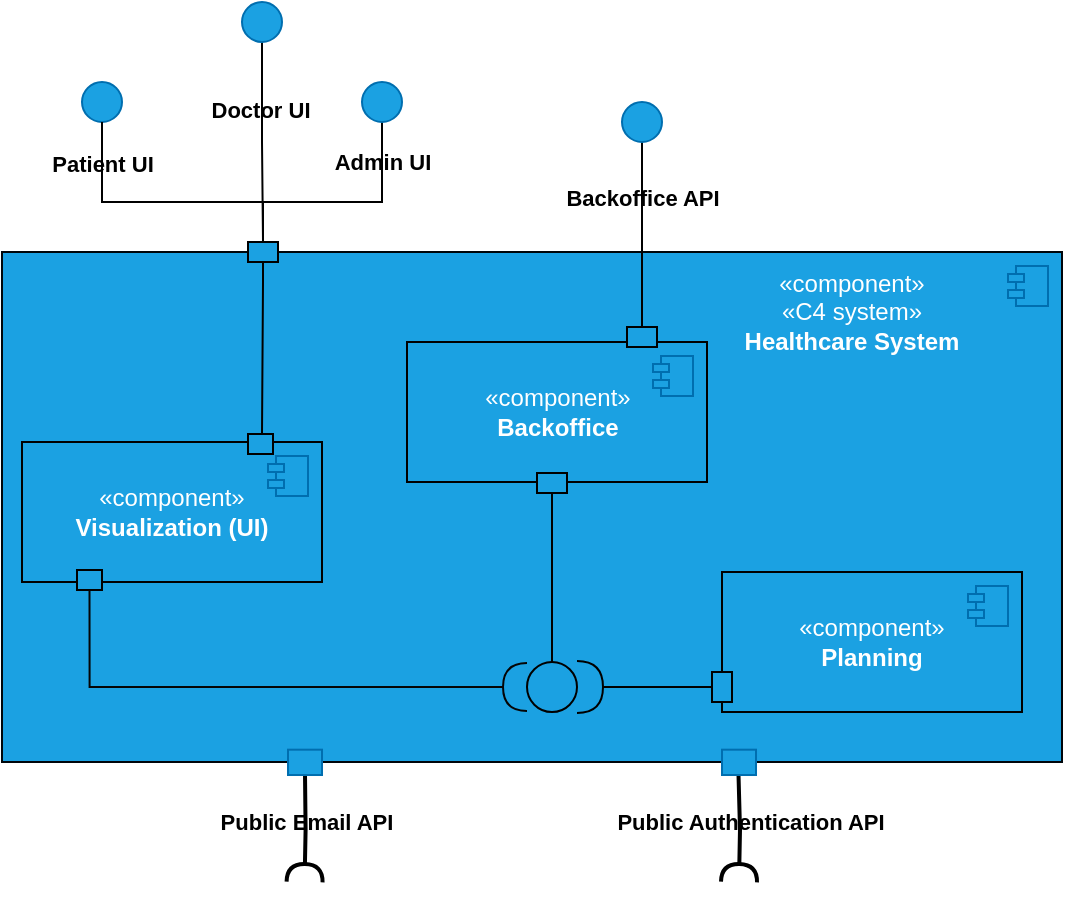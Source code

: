 <mxfile version="24.7.17">
  <diagram name="Page-1" id="5f0bae14-7c28-e335-631c-24af17079c00">
    <mxGraphModel dx="414" dy="242" grid="1" gridSize="10" guides="1" tooltips="1" connect="1" arrows="1" fold="1" page="1" pageScale="1" pageWidth="1100" pageHeight="850" background="none" math="0" shadow="0">
      <root>
        <mxCell id="0" />
        <mxCell id="1" parent="0" />
        <mxCell id="5ntWk99BVRicgcjImMjZ-29" value="" style="html=1;dropTarget=0;whiteSpace=wrap;fillColor=#1ba1e2;fontColor=#ffffff;strokeColor=#00060A;" parent="1" vertex="1">
          <mxGeometry x="40" y="125" width="530" height="255" as="geometry" />
        </mxCell>
        <mxCell id="5ntWk99BVRicgcjImMjZ-30" value="" style="shape=module;jettyWidth=8;jettyHeight=4;fillColor=#1ba1e2;fontColor=#ffffff;strokeColor=#006EAF;" parent="5ntWk99BVRicgcjImMjZ-29" vertex="1">
          <mxGeometry x="1" width="20" height="20" relative="1" as="geometry">
            <mxPoint x="-27" y="7" as="offset" />
          </mxGeometry>
        </mxCell>
        <mxCell id="5ntWk99BVRicgcjImMjZ-34" value="" style="group" parent="1" vertex="1" connectable="0">
          <mxGeometry x="400" y="275" width="150" height="80" as="geometry" />
        </mxCell>
        <mxCell id="5ntWk99BVRicgcjImMjZ-31" value="«component»&lt;br&gt;&lt;b&gt;Planning&lt;/b&gt;" style="html=1;dropTarget=0;whiteSpace=wrap;fillColor=#1ba1e2;fontColor=#ffffff;strokeColor=#000000;" parent="5ntWk99BVRicgcjImMjZ-34" vertex="1">
          <mxGeometry y="10" width="150" height="70" as="geometry" />
        </mxCell>
        <mxCell id="5ntWk99BVRicgcjImMjZ-32" value="" style="shape=module;jettyWidth=8;jettyHeight=4;fillColor=#1ba1e2;fontColor=#ffffff;strokeColor=#006EAF;" parent="5ntWk99BVRicgcjImMjZ-31" vertex="1">
          <mxGeometry x="1" width="20" height="20" relative="1" as="geometry">
            <mxPoint x="-27" y="7" as="offset" />
          </mxGeometry>
        </mxCell>
        <mxCell id="5ntWk99BVRicgcjImMjZ-33" value="" style="rounded=0;whiteSpace=wrap;html=1;fillColor=#1ba1e2;fontColor=#ffffff;strokeColor=#000000;" parent="5ntWk99BVRicgcjImMjZ-34" vertex="1">
          <mxGeometry x="-5" y="60" width="10" height="15" as="geometry" />
        </mxCell>
        <mxCell id="5ntWk99BVRicgcjImMjZ-59" value="&lt;span style=&quot;color: rgb(255, 255, 255);&quot;&gt;«component»&lt;/span&gt;&lt;br style=&quot;color: rgb(255, 255, 255);&quot;&gt;&lt;span style=&quot;color: rgb(255, 255, 255);&quot;&gt;«C4 system»&lt;/span&gt;&lt;br style=&quot;color: rgb(255, 255, 255);&quot;&gt;&lt;b style=&quot;color: rgb(255, 255, 255);&quot;&gt;Healthcare System&lt;/b&gt;" style="text;html=1;align=center;verticalAlign=middle;whiteSpace=wrap;rounded=0;" parent="1" vertex="1">
          <mxGeometry x="390" y="130" width="150" height="50" as="geometry" />
        </mxCell>
        <mxCell id="aWajuIK19yeN8hbnkcbw-7" value="" style="group" parent="1" vertex="1" connectable="0">
          <mxGeometry x="242.5" y="160" width="157.5" height="80" as="geometry" />
        </mxCell>
        <mxCell id="5ntWk99BVRicgcjImMjZ-42" value="" style="group" parent="aWajuIK19yeN8hbnkcbw-7" vertex="1" connectable="0">
          <mxGeometry width="157.5" height="80" as="geometry" />
        </mxCell>
        <mxCell id="5ntWk99BVRicgcjImMjZ-43" value="«component»&lt;br&gt;&lt;b&gt;Backoffice&lt;/b&gt;" style="html=1;dropTarget=0;whiteSpace=wrap;fillColor=#1ba1e2;fontColor=#ffffff;strokeColor=#000000;" parent="5ntWk99BVRicgcjImMjZ-42" vertex="1">
          <mxGeometry y="10" width="150" height="70" as="geometry" />
        </mxCell>
        <mxCell id="5ntWk99BVRicgcjImMjZ-44" value="" style="shape=module;jettyWidth=8;jettyHeight=4;fillColor=#1ba1e2;fontColor=#ffffff;strokeColor=#006EAF;" parent="5ntWk99BVRicgcjImMjZ-43" vertex="1">
          <mxGeometry x="1" width="20" height="20" relative="1" as="geometry">
            <mxPoint x="-27" y="7" as="offset" />
          </mxGeometry>
        </mxCell>
        <mxCell id="MUdgfgchrhalaana_HS_-20" value="" style="rounded=0;whiteSpace=wrap;html=1;fillColor=#1ba1e2;fontColor=#ffffff;strokeColor=#000000;rotation=90;" parent="5ntWk99BVRicgcjImMjZ-42" vertex="1">
          <mxGeometry x="112.5" width="10" height="15" as="geometry" />
        </mxCell>
        <mxCell id="aWajuIK19yeN8hbnkcbw-20" value="" style="ellipse;whiteSpace=wrap;html=1;align=center;aspect=fixed;fillColor=none;strokeColor=none;resizable=0;perimeter=centerPerimeter;rotatable=0;allowArrows=0;points=[];outlineConnect=1;" parent="1" vertex="1">
          <mxGeometry x="400" y="350" width="10" height="10" as="geometry" />
        </mxCell>
        <mxCell id="aWajuIK19yeN8hbnkcbw-23" value="" style="rounded=0;orthogonalLoop=1;jettySize=auto;html=1;endArrow=halfCircle;endFill=0;endSize=11;strokeWidth=1;sketch=0;fontSize=12;curved=1;entryX=1;entryY=0.5;entryDx=0;entryDy=0;strokeColor=#000000;startSize=6;targetPerimeterSpacing=8;sourcePerimeterSpacing=0;exitX=0;exitY=0.5;exitDx=0;exitDy=0;" parent="1" source="5ntWk99BVRicgcjImMjZ-33" target="aWajuIK19yeN8hbnkcbw-16" edge="1">
          <mxGeometry relative="1" as="geometry">
            <mxPoint x="400" y="432.79" as="sourcePoint" />
            <mxPoint x="384.999" y="367.209" as="targetPoint" />
          </mxGeometry>
        </mxCell>
        <mxCell id="aWajuIK19yeN8hbnkcbw-24" value="" style="ellipse;whiteSpace=wrap;html=1;align=center;aspect=fixed;fillColor=none;strokeColor=none;resizable=0;perimeter=centerPerimeter;rotatable=0;allowArrows=0;points=[];outlineConnect=1;" parent="1" vertex="1">
          <mxGeometry x="430" y="370" width="10" height="10" as="geometry" />
        </mxCell>
        <mxCell id="MUdgfgchrhalaana_HS_-1" style="edgeStyle=orthogonalEdgeStyle;rounded=0;orthogonalLoop=1;jettySize=auto;html=1;entryX=0.5;entryY=0;entryDx=0;entryDy=0;endArrow=none;endFill=0;strokeColor=#000000;" parent="1" source="MUdgfgchrhalaana_HS_-3" target="MUdgfgchrhalaana_HS_-7" edge="1">
          <mxGeometry relative="1" as="geometry" />
        </mxCell>
        <mxCell id="MUdgfgchrhalaana_HS_-2" value="Doctor UI" style="edgeLabel;html=1;align=center;verticalAlign=middle;resizable=0;points=[];labelBackgroundColor=none;fontStyle=1" parent="MUdgfgchrhalaana_HS_-1" vertex="1" connectable="0">
          <mxGeometry x="-0.329" y="-1" relative="1" as="geometry">
            <mxPoint as="offset" />
          </mxGeometry>
        </mxCell>
        <mxCell id="MUdgfgchrhalaana_HS_-3" value="" style="ellipse;whiteSpace=wrap;html=1;fillColor=#1ba1e2;fontColor=#ffffff;strokeColor=#006EAF;" parent="1" vertex="1">
          <mxGeometry x="160" width="20" height="20" as="geometry" />
        </mxCell>
        <mxCell id="MUdgfgchrhalaana_HS_-4" value="" style="ellipse;whiteSpace=wrap;html=1;fillColor=#1ba1e2;fontColor=#ffffff;strokeColor=#006EAF;" parent="1" vertex="1">
          <mxGeometry x="80" y="40" width="20" height="20" as="geometry" />
        </mxCell>
        <mxCell id="MUdgfgchrhalaana_HS_-5" style="edgeStyle=orthogonalEdgeStyle;rounded=0;orthogonalLoop=1;jettySize=auto;html=1;exitX=0.5;exitY=0;exitDx=0;exitDy=0;entryX=0.5;entryY=1;entryDx=0;entryDy=0;endArrow=none;endFill=0;strokeColor=#000000;" parent="1" source="MUdgfgchrhalaana_HS_-7" target="MUdgfgchrhalaana_HS_-4" edge="1">
          <mxGeometry relative="1" as="geometry">
            <mxPoint x="120" y="80" as="targetPoint" />
            <mxPoint x="165" y="110" as="sourcePoint" />
            <Array as="points">
              <mxPoint x="170" y="100" />
              <mxPoint x="90" y="100" />
            </Array>
          </mxGeometry>
        </mxCell>
        <mxCell id="MUdgfgchrhalaana_HS_-6" value="Patient UI" style="edgeLabel;html=1;align=center;verticalAlign=middle;resizable=0;points=[];labelBackgroundColor=none;fontStyle=1" parent="MUdgfgchrhalaana_HS_-5" vertex="1" connectable="0">
          <mxGeometry x="0.807" y="1" relative="1" as="geometry">
            <mxPoint x="1" y="7" as="offset" />
          </mxGeometry>
        </mxCell>
        <mxCell id="MUdgfgchrhalaana_HS_-22" style="edgeStyle=orthogonalEdgeStyle;rounded=0;orthogonalLoop=1;jettySize=auto;html=1;exitX=0.5;exitY=1;exitDx=0;exitDy=0;entryX=0.5;entryY=0;entryDx=0;entryDy=0;strokeColor=#000000;endArrow=none;endFill=0;" parent="1" source="MUdgfgchrhalaana_HS_-7" target="MUdgfgchrhalaana_HS_-21" edge="1">
          <mxGeometry relative="1" as="geometry">
            <Array as="points">
              <mxPoint x="171" y="140" />
              <mxPoint x="170" y="140" />
              <mxPoint x="170" y="216" />
            </Array>
          </mxGeometry>
        </mxCell>
        <mxCell id="MUdgfgchrhalaana_HS_-7" value="" style="rounded=0;whiteSpace=wrap;html=1;fillColor=#1ba1e2;fontColor=#ffffff;strokeColor=#000000;" parent="1" vertex="1">
          <mxGeometry x="163" y="120" width="15" height="10" as="geometry" />
        </mxCell>
        <mxCell id="MUdgfgchrhalaana_HS_-8" style="edgeStyle=orthogonalEdgeStyle;rounded=0;orthogonalLoop=1;jettySize=auto;html=1;entryX=0.5;entryY=0;entryDx=0;entryDy=0;endArrow=none;endFill=0;strokeColor=#000000;" parent="1" source="MUdgfgchrhalaana_HS_-10" target="MUdgfgchrhalaana_HS_-7" edge="1">
          <mxGeometry relative="1" as="geometry">
            <Array as="points">
              <mxPoint x="230" y="100" />
              <mxPoint x="170" y="100" />
            </Array>
          </mxGeometry>
        </mxCell>
        <mxCell id="MUdgfgchrhalaana_HS_-9" value="Admin UI" style="edgeLabel;html=1;align=center;verticalAlign=middle;resizable=0;points=[];labelBackgroundColor=none;fontStyle=1" parent="MUdgfgchrhalaana_HS_-8" vertex="1" connectable="0">
          <mxGeometry x="-0.786" relative="1" as="geometry">
            <mxPoint y="7" as="offset" />
          </mxGeometry>
        </mxCell>
        <mxCell id="MUdgfgchrhalaana_HS_-10" value="" style="ellipse;whiteSpace=wrap;html=1;fillColor=#1ba1e2;fontColor=#ffffff;strokeColor=#006EAF;" parent="1" vertex="1">
          <mxGeometry x="220" y="40" width="20" height="20" as="geometry" />
        </mxCell>
        <mxCell id="MUdgfgchrhalaana_HS_-15" value="" style="group" parent="1" vertex="1" connectable="0">
          <mxGeometry x="50" y="220" width="150" height="80" as="geometry" />
        </mxCell>
        <mxCell id="MUdgfgchrhalaana_HS_-12" value="«component»&lt;br&gt;&lt;b&gt;Visualization (UI)&lt;/b&gt;" style="html=1;dropTarget=0;whiteSpace=wrap;fillColor=#1ba1e2;fontColor=#ffffff;strokeColor=#000000;" parent="MUdgfgchrhalaana_HS_-15" vertex="1">
          <mxGeometry width="150" height="70" as="geometry" />
        </mxCell>
        <mxCell id="MUdgfgchrhalaana_HS_-13" value="" style="shape=module;jettyWidth=8;jettyHeight=4;fillColor=#1ba1e2;fontColor=#ffffff;strokeColor=#006EAF;" parent="MUdgfgchrhalaana_HS_-12" vertex="1">
          <mxGeometry x="1" width="20" height="20" relative="1" as="geometry">
            <mxPoint x="-27" y="7" as="offset" />
          </mxGeometry>
        </mxCell>
        <mxCell id="MUdgfgchrhalaana_HS_-14" value="" style="rounded=0;whiteSpace=wrap;html=1;fillColor=#1ba1e2;fontColor=#ffffff;strokeColor=#000000;" parent="MUdgfgchrhalaana_HS_-15" vertex="1">
          <mxGeometry x="27.5" y="64" width="12.5" height="10" as="geometry" />
        </mxCell>
        <mxCell id="MUdgfgchrhalaana_HS_-25" value="" style="ellipse;whiteSpace=wrap;html=1;align=center;aspect=fixed;fillColor=none;strokeColor=none;resizable=0;perimeter=centerPerimeter;rotatable=0;allowArrows=0;points=[];outlineConnect=1;" parent="1" vertex="1">
          <mxGeometry x="375" y="80" width="10" height="10" as="geometry" />
        </mxCell>
        <mxCell id="MUdgfgchrhalaana_HS_-28" style="edgeStyle=orthogonalEdgeStyle;rounded=0;orthogonalLoop=1;jettySize=auto;html=1;exitX=0.5;exitY=1;exitDx=0;exitDy=0;entryX=0;entryY=0.5;entryDx=0;entryDy=0;endArrow=none;endFill=0;strokeColor=#000000;" parent="1" source="MUdgfgchrhalaana_HS_-26" target="MUdgfgchrhalaana_HS_-20" edge="1">
          <mxGeometry relative="1" as="geometry">
            <Array as="points">
              <mxPoint x="360" y="70" />
            </Array>
          </mxGeometry>
        </mxCell>
        <mxCell id="MUdgfgchrhalaana_HS_-29" value="&lt;b&gt;Backoffice API&lt;/b&gt;" style="edgeLabel;html=1;align=center;verticalAlign=middle;resizable=0;points=[];labelBackgroundColor=none;" parent="MUdgfgchrhalaana_HS_-28" vertex="1" connectable="0">
          <mxGeometry x="-0.89" relative="1" as="geometry">
            <mxPoint y="23" as="offset" />
          </mxGeometry>
        </mxCell>
        <mxCell id="MUdgfgchrhalaana_HS_-26" value="" style="ellipse;whiteSpace=wrap;html=1;fillColor=#1ba1e2;fontColor=#ffffff;strokeColor=#006EAF;" parent="1" vertex="1">
          <mxGeometry x="350" y="50" width="20" height="20" as="geometry" />
        </mxCell>
        <mxCell id="aWajuIK19yeN8hbnkcbw-16" value="" style="ellipse;whiteSpace=wrap;html=1;aspect=fixed;fillColor=#1ba1e2;fontColor=#ffffff;strokeColor=#000000;" parent="1" vertex="1">
          <mxGeometry x="302.5" y="330" width="25" height="25" as="geometry" />
        </mxCell>
        <mxCell id="MUdgfgchrhalaana_HS_-33" style="edgeStyle=orthogonalEdgeStyle;rounded=0;orthogonalLoop=1;jettySize=auto;html=1;exitX=0.5;exitY=1;exitDx=0;exitDy=0;entryX=0;entryY=0.5;entryDx=0;entryDy=0;strokeColor=#050505;endArrow=halfCircle;endFill=0;endSize=10;startSize=6;" parent="1" source="MUdgfgchrhalaana_HS_-14" target="aWajuIK19yeN8hbnkcbw-16" edge="1">
          <mxGeometry relative="1" as="geometry" />
        </mxCell>
        <mxCell id="MUdgfgchrhalaana_HS_-21" value="" style="rounded=0;whiteSpace=wrap;html=1;fillColor=#1ba1e2;fontColor=#ffffff;strokeColor=#000000;" parent="1" vertex="1">
          <mxGeometry x="163" y="216" width="12.5" height="10" as="geometry" />
        </mxCell>
        <mxCell id="pQdZ2BJoLrBctTJRSlxI-9" style="edgeStyle=orthogonalEdgeStyle;rounded=0;orthogonalLoop=1;jettySize=auto;html=1;exitX=1;exitY=0.5;exitDx=0;exitDy=0;entryX=0.5;entryY=0;entryDx=0;entryDy=0;endArrow=none;endFill=0;strokeColor=#000000;" parent="1" source="MUdgfgchrhalaana_HS_-27" target="aWajuIK19yeN8hbnkcbw-16" edge="1">
          <mxGeometry relative="1" as="geometry" />
        </mxCell>
        <mxCell id="MUdgfgchrhalaana_HS_-27" value="" style="rounded=0;whiteSpace=wrap;html=1;fillColor=#1ba1e2;fontColor=#ffffff;strokeColor=#000000;rotation=90;" parent="1" vertex="1">
          <mxGeometry x="310" y="233" width="10" height="15" as="geometry" />
        </mxCell>
        <mxCell id="pQdZ2BJoLrBctTJRSlxI-11" value="" style="group;strokeWidth=2;" parent="1" vertex="1" connectable="0">
          <mxGeometry x="400.005" y="373.843" width="17" height="66.157" as="geometry" />
        </mxCell>
        <mxCell id="pQdZ2BJoLrBctTJRSlxI-2" value="" style="edgeStyle=orthogonalEdgeStyle;rounded=0;orthogonalLoop=1;jettySize=auto;html=1;entryX=0.5;entryY=0;entryDx=0;entryDy=0;endArrow=none;endFill=0;fontColor=#000000;strokeColor=#000000;startArrow=halfCircle;startFill=0;endSize=6;strokeWidth=2;" parent="pQdZ2BJoLrBctTJRSlxI-11" edge="1">
          <mxGeometry relative="1" as="geometry">
            <mxPoint x="8.495" y="66.157" as="sourcePoint" />
            <mxPoint x="8.25" y="12.667" as="targetPoint" />
          </mxGeometry>
        </mxCell>
        <mxCell id="pQdZ2BJoLrBctTJRSlxI-3" value="Public Authentication API" style="edgeLabel;html=1;align=center;verticalAlign=middle;resizable=0;points=[];labelBackgroundColor=none;fontStyle=1" parent="pQdZ2BJoLrBctTJRSlxI-2" vertex="1" connectable="0">
          <mxGeometry x="-0.093" y="-1" relative="1" as="geometry">
            <mxPoint x="4" y="-6" as="offset" />
          </mxGeometry>
        </mxCell>
        <mxCell id="pQdZ2BJoLrBctTJRSlxI-10" value="" style="rounded=0;whiteSpace=wrap;html=1;fillColor=#1ba1e2;fontColor=#ffffff;strokeColor=#006EAF;rotation=-180;" parent="pQdZ2BJoLrBctTJRSlxI-11" vertex="1">
          <mxGeometry y="5.684e-14" width="17" height="12.667" as="geometry" />
        </mxCell>
        <mxCell id="pQdZ2BJoLrBctTJRSlxI-12" value="" style="group;strokeWidth=2;" parent="1" vertex="1" connectable="0">
          <mxGeometry x="183.005" y="373.843" width="17" height="66.157" as="geometry" />
        </mxCell>
        <mxCell id="pQdZ2BJoLrBctTJRSlxI-6" value="" style="edgeStyle=orthogonalEdgeStyle;rounded=0;orthogonalLoop=1;jettySize=auto;html=1;entryX=0.5;entryY=0;entryDx=0;entryDy=0;endArrow=none;endFill=0;fontColor=#000000;strokeColor=#000000;startArrow=halfCircle;startFill=0;strokeWidth=2;endSize=6;jumpSize=6;" parent="pQdZ2BJoLrBctTJRSlxI-12" edge="1">
          <mxGeometry relative="1" as="geometry">
            <mxPoint x="8.285" y="66.157" as="sourcePoint" />
            <mxPoint x="8.5" y="12.667" as="targetPoint" />
          </mxGeometry>
        </mxCell>
        <mxCell id="pQdZ2BJoLrBctTJRSlxI-7" value="Public Email API" style="edgeLabel;html=1;align=center;verticalAlign=middle;resizable=0;points=[];labelBackgroundColor=none;fontStyle=1" parent="pQdZ2BJoLrBctTJRSlxI-6" vertex="1" connectable="0">
          <mxGeometry x="-0.146" relative="1" as="geometry">
            <mxPoint y="-7" as="offset" />
          </mxGeometry>
        </mxCell>
        <mxCell id="pQdZ2BJoLrBctTJRSlxI-8" value="" style="rounded=0;whiteSpace=wrap;html=1;fillColor=#1ba1e2;fontColor=#ffffff;strokeColor=#006EAF;rotation=-180;" parent="pQdZ2BJoLrBctTJRSlxI-12" vertex="1">
          <mxGeometry y="5.684e-14" width="17" height="12.667" as="geometry" />
        </mxCell>
      </root>
    </mxGraphModel>
  </diagram>
</mxfile>
